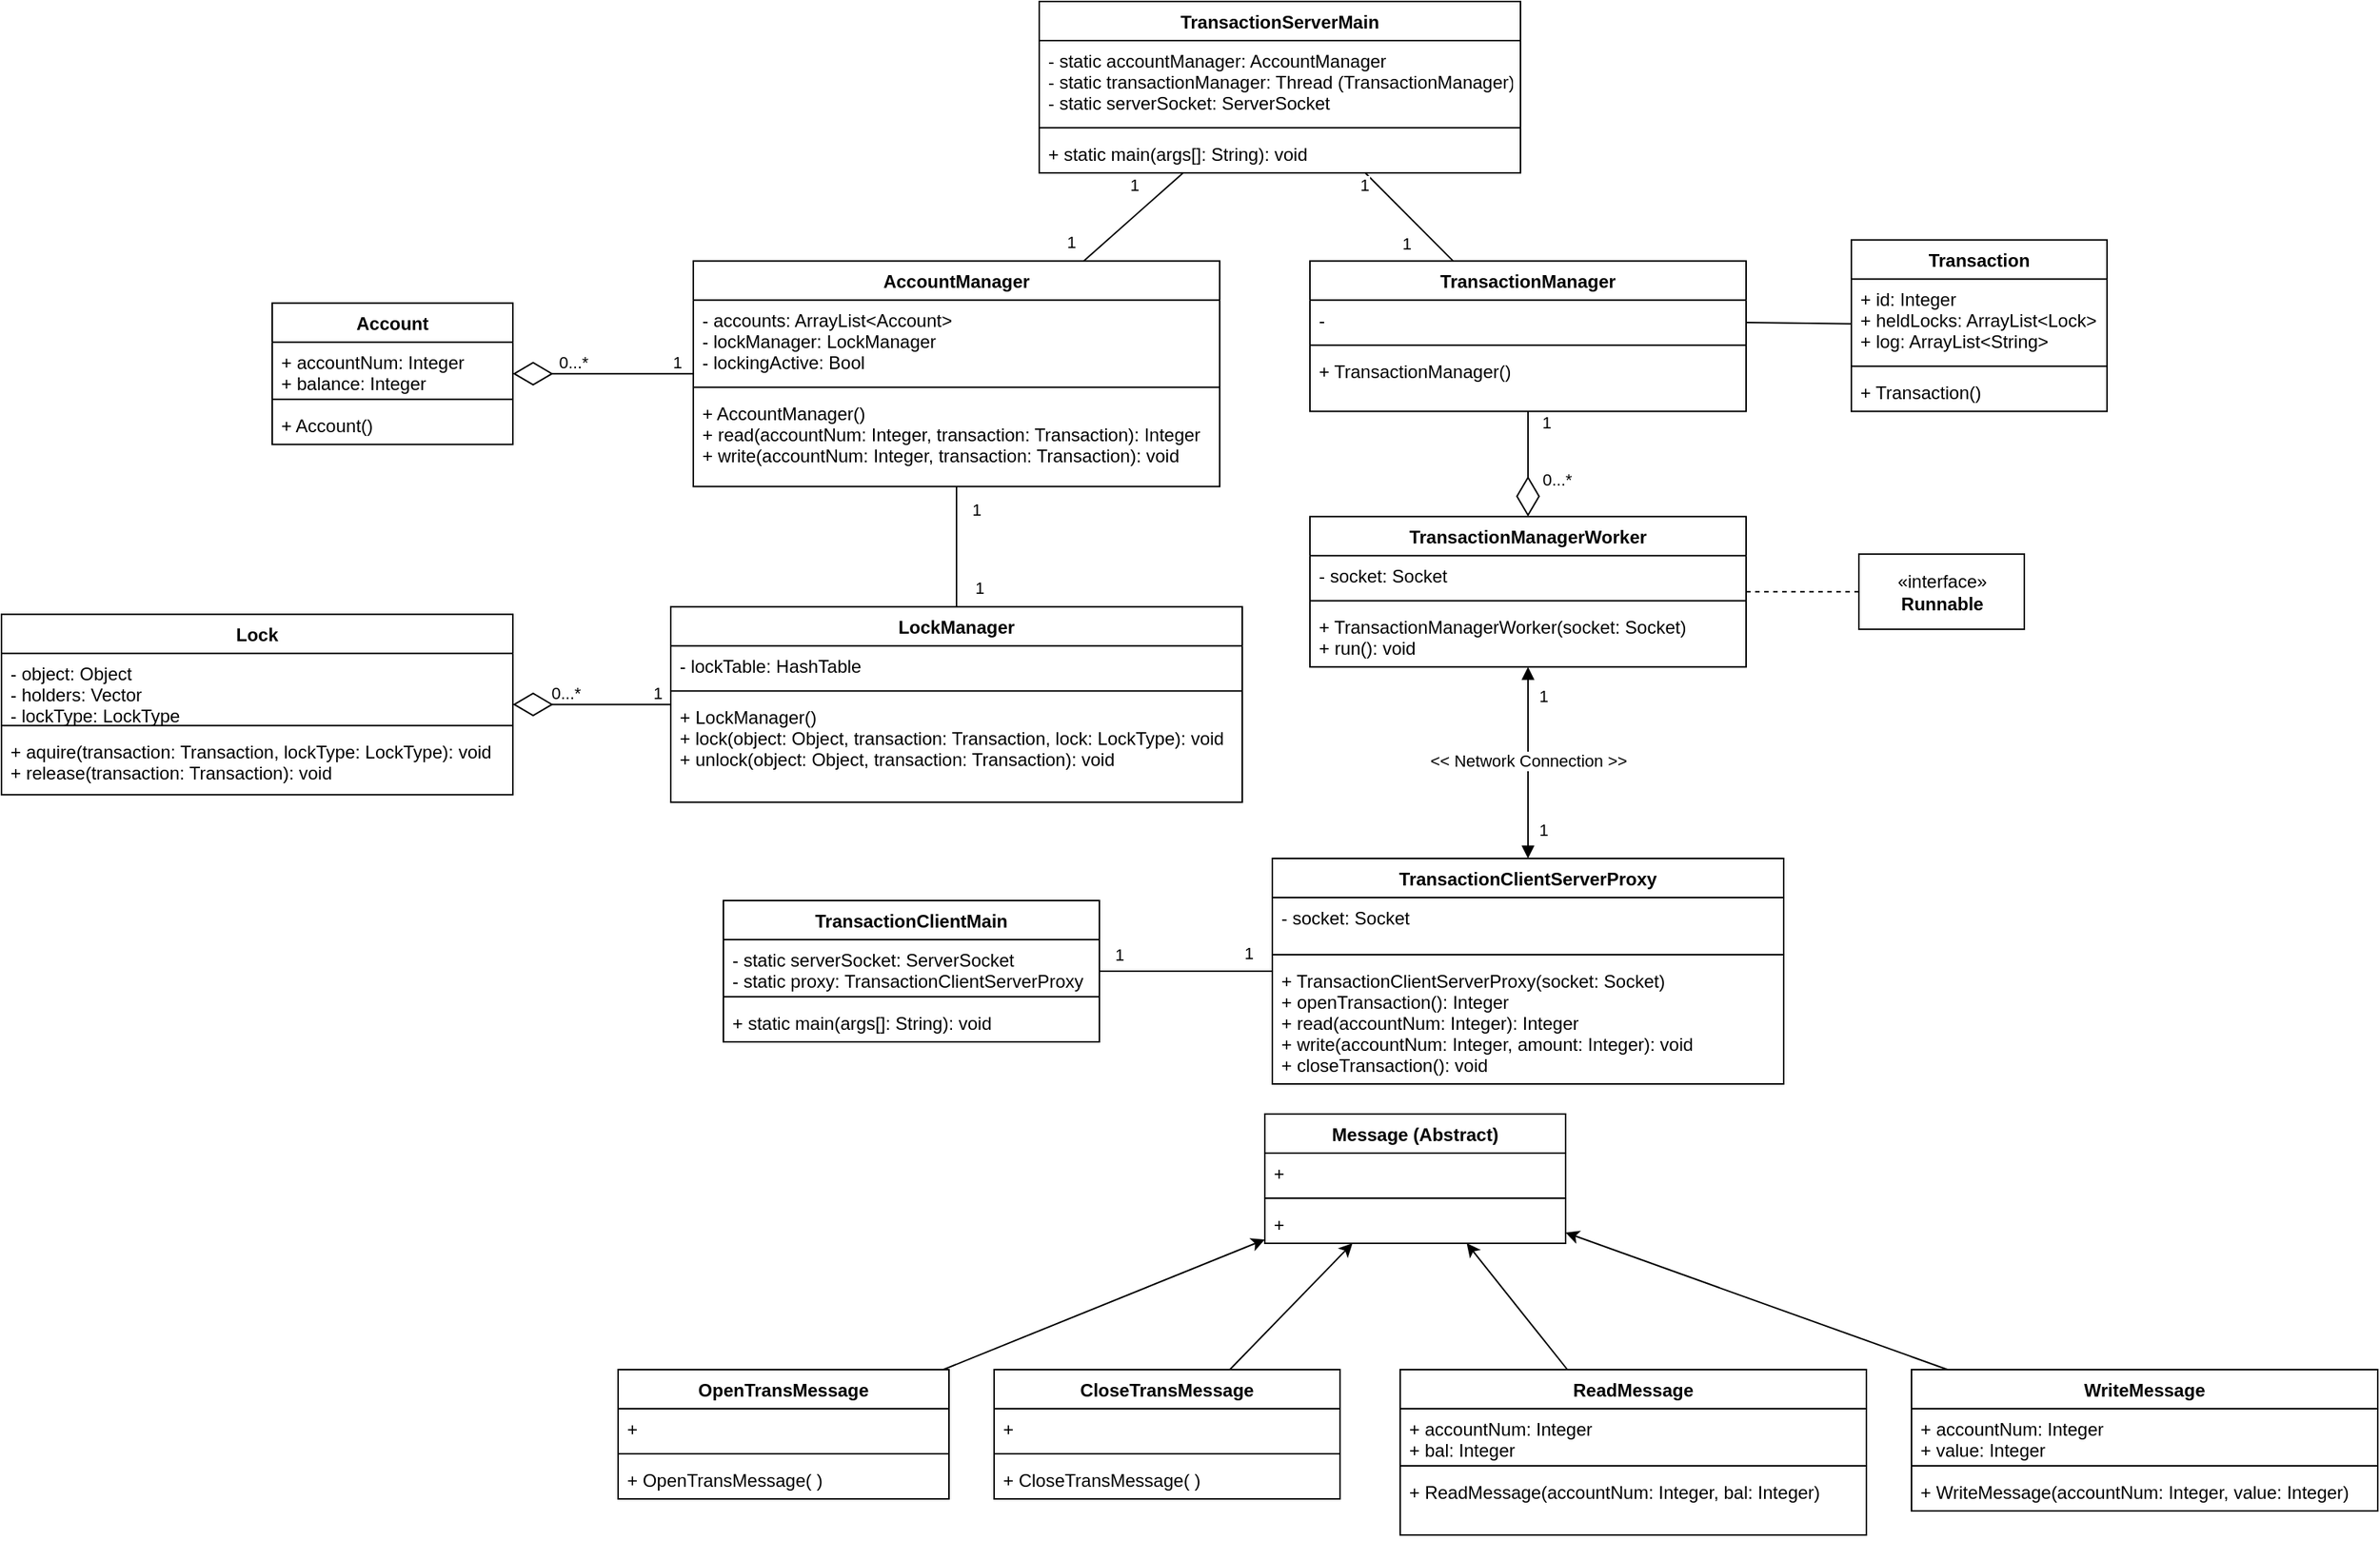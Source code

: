<mxfile version="13.7.9" type="device"><diagram id="jX9AXcipegBINNQsfnJN" name="Page-1"><mxGraphModel dx="618" dy="1529" grid="1" gridSize="10" guides="1" tooltips="1" connect="1" arrows="1" fold="1" page="1" pageScale="1" pageWidth="850" pageHeight="1100" math="0" shadow="0"><root><mxCell id="0"/><mxCell id="1" parent="0"/><mxCell id="NXaQ1Tgg4H0rjODwHbQp-44" style="rounded=0;orthogonalLoop=1;jettySize=auto;html=1;endArrow=none;endFill=0;" parent="1" source="NXaQ1Tgg4H0rjODwHbQp-5" target="NXaQ1Tgg4H0rjODwHbQp-17" edge="1"><mxGeometry relative="1" as="geometry"><mxPoint x="490" y="310" as="sourcePoint"/><mxPoint x="570" y="310" as="targetPoint"/></mxGeometry></mxCell><mxCell id="NXaQ1Tgg4H0rjODwHbQp-45" value="1" style="edgeLabel;html=1;align=center;verticalAlign=middle;resizable=0;points=[];" parent="NXaQ1Tgg4H0rjODwHbQp-44" vertex="1" connectable="0"><mxGeometry x="-0.709" relative="1" as="geometry"><mxPoint x="-23.09" y="-1.13" as="offset"/></mxGeometry></mxCell><mxCell id="NXaQ1Tgg4H0rjODwHbQp-46" value="1" style="edgeLabel;html=1;align=center;verticalAlign=middle;resizable=0;points=[];" parent="NXaQ1Tgg4H0rjODwHbQp-44" vertex="1" connectable="0"><mxGeometry x="0.811" y="-1" relative="1" as="geometry"><mxPoint x="-14" y="-6.4" as="offset"/></mxGeometry></mxCell><mxCell id="NXaQ1Tgg4H0rjODwHbQp-47" style="rounded=0;orthogonalLoop=1;jettySize=auto;html=1;endArrow=none;endFill=0;" parent="1" source="NXaQ1Tgg4H0rjODwHbQp-17" target="NXaQ1Tgg4H0rjODwHbQp-21" edge="1"><mxGeometry relative="1" as="geometry"><mxPoint x="808.974" y="98.57" as="sourcePoint"/><mxPoint x="746.026" y="202.57" as="targetPoint"/></mxGeometry></mxCell><mxCell id="NXaQ1Tgg4H0rjODwHbQp-48" value="1" style="edgeLabel;html=1;align=center;verticalAlign=middle;resizable=0;points=[];" parent="NXaQ1Tgg4H0rjODwHbQp-47" vertex="1" connectable="0"><mxGeometry x="-0.709" relative="1" as="geometry"><mxPoint x="12.96" y="3.24" as="offset"/></mxGeometry></mxCell><mxCell id="NXaQ1Tgg4H0rjODwHbQp-49" value="1" style="edgeLabel;html=1;align=center;verticalAlign=middle;resizable=0;points=[];" parent="NXaQ1Tgg4H0rjODwHbQp-47" vertex="1" connectable="0"><mxGeometry x="0.811" y="-1" relative="1" as="geometry"><mxPoint x="16" y="-5.14" as="offset"/></mxGeometry></mxCell><mxCell id="NXaQ1Tgg4H0rjODwHbQp-50" style="rounded=0;orthogonalLoop=1;jettySize=auto;html=1;endArrow=none;endFill=0;" parent="1" source="NXaQ1Tgg4H0rjODwHbQp-5" target="NXaQ1Tgg4H0rjODwHbQp-13" edge="1"><mxGeometry relative="1" as="geometry"><mxPoint x="818.974" y="136.0" as="sourcePoint"/><mxPoint x="756.026" y="240.0" as="targetPoint"/></mxGeometry></mxCell><mxCell id="NXaQ1Tgg4H0rjODwHbQp-51" value="1" style="edgeLabel;html=1;align=center;verticalAlign=middle;resizable=0;points=[];" parent="NXaQ1Tgg4H0rjODwHbQp-50" vertex="1" connectable="0"><mxGeometry x="-0.709" relative="1" as="geometry"><mxPoint x="-9.81" y="-1.13" as="offset"/></mxGeometry></mxCell><mxCell id="NXaQ1Tgg4H0rjODwHbQp-52" value="1" style="edgeLabel;html=1;align=center;verticalAlign=middle;resizable=0;points=[];" parent="NXaQ1Tgg4H0rjODwHbQp-50" vertex="1" connectable="0"><mxGeometry x="0.811" y="-1" relative="1" as="geometry"><mxPoint x="-25.47" y="-7.53" as="offset"/></mxGeometry></mxCell><mxCell id="NXaQ1Tgg4H0rjODwHbQp-53" value="" style="endArrow=diamondThin;endFill=0;endSize=24;html=1;" parent="1" source="NXaQ1Tgg4H0rjODwHbQp-17" target="NXaQ1Tgg4H0rjODwHbQp-33" edge="1"><mxGeometry width="160" relative="1" as="geometry"><mxPoint x="650" y="302.57" as="sourcePoint"/><mxPoint x="810" y="302.57" as="targetPoint"/></mxGeometry></mxCell><mxCell id="NXaQ1Tgg4H0rjODwHbQp-54" value="1" style="edgeLabel;html=1;align=center;verticalAlign=middle;resizable=0;points=[];" parent="NXaQ1Tgg4H0rjODwHbQp-53" vertex="1" connectable="0"><mxGeometry x="-0.742" y="-1" relative="1" as="geometry"><mxPoint x="4.33" y="-6.57" as="offset"/></mxGeometry></mxCell><mxCell id="NXaQ1Tgg4H0rjODwHbQp-55" value="0...*" style="edgeLabel;html=1;align=center;verticalAlign=middle;resizable=0;points=[];" parent="NXaQ1Tgg4H0rjODwHbQp-53" vertex="1" connectable="0"><mxGeometry x="0.279" relative="1" as="geometry"><mxPoint x="-3.36" y="-7.57" as="offset"/></mxGeometry></mxCell><mxCell id="NXaQ1Tgg4H0rjODwHbQp-57" value="" style="endArrow=diamondThin;endFill=0;endSize=24;html=1;" parent="1" source="NXaQ1Tgg4H0rjODwHbQp-13" target="NXaQ1Tgg4H0rjODwHbQp-25" edge="1"><mxGeometry width="160" relative="1" as="geometry"><mxPoint x="1147.765" y="300" as="sourcePoint"/><mxPoint x="1192.235" y="384" as="targetPoint"/></mxGeometry></mxCell><mxCell id="NXaQ1Tgg4H0rjODwHbQp-58" value="1" style="edgeLabel;html=1;align=center;verticalAlign=middle;resizable=0;points=[];" parent="NXaQ1Tgg4H0rjODwHbQp-57" vertex="1" connectable="0"><mxGeometry x="-0.742" y="-1" relative="1" as="geometry"><mxPoint x="12.32" y="-1.43" as="offset"/></mxGeometry></mxCell><mxCell id="NXaQ1Tgg4H0rjODwHbQp-59" value="0...*" style="edgeLabel;html=1;align=center;verticalAlign=middle;resizable=0;points=[];" parent="NXaQ1Tgg4H0rjODwHbQp-57" vertex="1" connectable="0"><mxGeometry x="0.279" relative="1" as="geometry"><mxPoint x="18.79" as="offset"/></mxGeometry></mxCell><mxCell id="igtJorB9SF969na8leFU-12" style="edgeStyle=none;rounded=0;orthogonalLoop=1;jettySize=auto;html=1;dashed=1;endArrow=none;endFill=0;" parent="1" source="igtJorB9SF969na8leFU-9" target="NXaQ1Tgg4H0rjODwHbQp-25" edge="1"><mxGeometry relative="1" as="geometry"/></mxCell><mxCell id="igtJorB9SF969na8leFU-9" value="«interface»&lt;br&gt;&lt;b&gt;Runnable&lt;/b&gt;" style="html=1;" parent="1" vertex="1"><mxGeometry x="1275" y="327.57" width="110" height="50" as="geometry"/></mxCell><mxCell id="igtJorB9SF969na8leFU-18" style="edgeStyle=none;rounded=0;orthogonalLoop=1;jettySize=auto;html=1;endArrow=block;endFill=1;startArrow=block;startFill=1;" parent="1" source="NXaQ1Tgg4H0rjODwHbQp-25" target="NXaQ1Tgg4H0rjODwHbQp-9" edge="1"><mxGeometry relative="1" as="geometry"/></mxCell><mxCell id="igtJorB9SF969na8leFU-19" value="&amp;lt;&amp;lt; Network Connection &amp;gt;&amp;gt;" style="edgeLabel;html=1;align=center;verticalAlign=middle;resizable=0;points=[];" parent="igtJorB9SF969na8leFU-18" vertex="1" connectable="0"><mxGeometry x="-0.026" relative="1" as="geometry"><mxPoint as="offset"/></mxGeometry></mxCell><mxCell id="igtJorB9SF969na8leFU-24" value="1" style="edgeLabel;html=1;align=center;verticalAlign=middle;resizable=0;points=[];" parent="igtJorB9SF969na8leFU-18" vertex="1" connectable="0"><mxGeometry x="-0.717" y="2" relative="1" as="geometry"><mxPoint x="8" y="1.67" as="offset"/></mxGeometry></mxCell><mxCell id="igtJorB9SF969na8leFU-25" value="1" style="edgeLabel;html=1;align=center;verticalAlign=middle;resizable=0;points=[];" parent="igtJorB9SF969na8leFU-18" vertex="1" connectable="0"><mxGeometry x="0.7" y="1" relative="1" as="geometry"><mxPoint x="9" as="offset"/></mxGeometry></mxCell><mxCell id="NXaQ1Tgg4H0rjODwHbQp-25" value="TransactionManagerWorker" style="swimlane;fontStyle=1;align=center;verticalAlign=top;childLayout=stackLayout;horizontal=1;startSize=26;horizontalStack=0;resizeParent=1;resizeParentMax=0;resizeLast=0;collapsible=1;marginBottom=0;" parent="1" vertex="1"><mxGeometry x="910" y="302.57" width="290" height="100" as="geometry"/></mxCell><mxCell id="NXaQ1Tgg4H0rjODwHbQp-26" value="- socket: Socket" style="text;strokeColor=none;fillColor=none;align=left;verticalAlign=top;spacingLeft=4;spacingRight=4;overflow=hidden;rotatable=0;points=[[0,0.5],[1,0.5]];portConstraint=eastwest;" parent="NXaQ1Tgg4H0rjODwHbQp-25" vertex="1"><mxGeometry y="26" width="290" height="26" as="geometry"/></mxCell><mxCell id="NXaQ1Tgg4H0rjODwHbQp-27" value="" style="line;strokeWidth=1;fillColor=none;align=left;verticalAlign=middle;spacingTop=-1;spacingLeft=3;spacingRight=3;rotatable=0;labelPosition=right;points=[];portConstraint=eastwest;" parent="NXaQ1Tgg4H0rjODwHbQp-25" vertex="1"><mxGeometry y="52" width="290" height="8" as="geometry"/></mxCell><mxCell id="NXaQ1Tgg4H0rjODwHbQp-28" value="+ TransactionManagerWorker(socket: Socket)&#10;+ run(): void" style="text;strokeColor=none;fillColor=none;align=left;verticalAlign=top;spacingLeft=4;spacingRight=4;overflow=hidden;rotatable=0;points=[[0,0.5],[1,0.5]];portConstraint=eastwest;" parent="NXaQ1Tgg4H0rjODwHbQp-25" vertex="1"><mxGeometry y="60" width="290" height="40" as="geometry"/></mxCell><mxCell id="nSOhy2KbLsghEaE9ZmQn-6" style="edgeStyle=none;rounded=0;orthogonalLoop=1;jettySize=auto;html=1;endArrow=none;endFill=0;" edge="1" parent="1" source="NXaQ1Tgg4H0rjODwHbQp-1" target="NXaQ1Tgg4H0rjODwHbQp-9"><mxGeometry relative="1" as="geometry"/></mxCell><mxCell id="nSOhy2KbLsghEaE9ZmQn-7" value="1" style="edgeLabel;html=1;align=center;verticalAlign=middle;resizable=0;points=[];" vertex="1" connectable="0" parent="nSOhy2KbLsghEaE9ZmQn-6"><mxGeometry x="-0.781" y="1" relative="1" as="geometry"><mxPoint y="-10.23" as="offset"/></mxGeometry></mxCell><mxCell id="nSOhy2KbLsghEaE9ZmQn-8" value="1" style="edgeLabel;html=1;align=center;verticalAlign=middle;resizable=0;points=[];" vertex="1" connectable="0" parent="nSOhy2KbLsghEaE9ZmQn-6"><mxGeometry x="0.724" y="1" relative="1" as="geometry"><mxPoint y="-11.13" as="offset"/></mxGeometry></mxCell><mxCell id="NXaQ1Tgg4H0rjODwHbQp-5" value="TransactionServerMain" style="swimlane;fontStyle=1;align=center;verticalAlign=top;childLayout=stackLayout;horizontal=1;startSize=26;horizontalStack=0;resizeParent=1;resizeParentMax=0;resizeLast=0;collapsible=1;marginBottom=0;" parent="1" vertex="1"><mxGeometry x="730" y="-40" width="320" height="114" as="geometry"/></mxCell><mxCell id="NXaQ1Tgg4H0rjODwHbQp-6" value="- static accountManager: AccountManager&#10;- static transactionManager: Thread (TransactionManager)&#10;- static serverSocket: ServerSocket" style="text;strokeColor=none;fillColor=none;align=left;verticalAlign=top;spacingLeft=4;spacingRight=4;overflow=hidden;rotatable=0;points=[[0,0.5],[1,0.5]];portConstraint=eastwest;" parent="NXaQ1Tgg4H0rjODwHbQp-5" vertex="1"><mxGeometry y="26" width="320" height="54" as="geometry"/></mxCell><mxCell id="NXaQ1Tgg4H0rjODwHbQp-7" value="" style="line;strokeWidth=1;fillColor=none;align=left;verticalAlign=middle;spacingTop=-1;spacingLeft=3;spacingRight=3;rotatable=0;labelPosition=right;points=[];portConstraint=eastwest;" parent="NXaQ1Tgg4H0rjODwHbQp-5" vertex="1"><mxGeometry y="80" width="320" height="8" as="geometry"/></mxCell><mxCell id="NXaQ1Tgg4H0rjODwHbQp-8" value="+ static main(args[]: String): void" style="text;strokeColor=none;fillColor=none;align=left;verticalAlign=top;spacingLeft=4;spacingRight=4;overflow=hidden;rotatable=0;points=[[0,0.5],[1,0.5]];portConstraint=eastwest;" parent="NXaQ1Tgg4H0rjODwHbQp-5" vertex="1"><mxGeometry y="88" width="320" height="26" as="geometry"/></mxCell><mxCell id="4NfCvEdct2TQbS54mvdz-21" style="rounded=0;orthogonalLoop=1;jettySize=auto;html=1;" parent="1" source="4NfCvEdct2TQbS54mvdz-5" target="igtJorB9SF969na8leFU-20" edge="1"><mxGeometry relative="1" as="geometry"/></mxCell><mxCell id="4NfCvEdct2TQbS54mvdz-22" style="edgeStyle=none;rounded=0;orthogonalLoop=1;jettySize=auto;html=1;" parent="1" source="4NfCvEdct2TQbS54mvdz-9" target="igtJorB9SF969na8leFU-20" edge="1"><mxGeometry relative="1" as="geometry"/></mxCell><mxCell id="4NfCvEdct2TQbS54mvdz-23" style="edgeStyle=none;rounded=0;orthogonalLoop=1;jettySize=auto;html=1;" parent="1" source="4NfCvEdct2TQbS54mvdz-13" target="igtJorB9SF969na8leFU-20" edge="1"><mxGeometry relative="1" as="geometry"/></mxCell><mxCell id="4NfCvEdct2TQbS54mvdz-24" style="edgeStyle=none;rounded=0;orthogonalLoop=1;jettySize=auto;html=1;" parent="1" source="4NfCvEdct2TQbS54mvdz-17" target="igtJorB9SF969na8leFU-20" edge="1"><mxGeometry relative="1" as="geometry"/></mxCell><mxCell id="4NfCvEdct2TQbS54mvdz-9" value="CloseTransMessage" style="swimlane;fontStyle=1;align=center;verticalAlign=top;childLayout=stackLayout;horizontal=1;startSize=26;horizontalStack=0;resizeParent=1;resizeParentMax=0;resizeLast=0;collapsible=1;marginBottom=0;" parent="1" vertex="1"><mxGeometry x="700" y="870" width="230" height="86" as="geometry"/></mxCell><mxCell id="4NfCvEdct2TQbS54mvdz-10" value="+ " style="text;strokeColor=none;fillColor=none;align=left;verticalAlign=top;spacingLeft=4;spacingRight=4;overflow=hidden;rotatable=0;points=[[0,0.5],[1,0.5]];portConstraint=eastwest;" parent="4NfCvEdct2TQbS54mvdz-9" vertex="1"><mxGeometry y="26" width="230" height="26" as="geometry"/></mxCell><mxCell id="4NfCvEdct2TQbS54mvdz-11" value="" style="line;strokeWidth=1;fillColor=none;align=left;verticalAlign=middle;spacingTop=-1;spacingLeft=3;spacingRight=3;rotatable=0;labelPosition=right;points=[];portConstraint=eastwest;" parent="4NfCvEdct2TQbS54mvdz-9" vertex="1"><mxGeometry y="52" width="230" height="8" as="geometry"/></mxCell><mxCell id="4NfCvEdct2TQbS54mvdz-12" value="+ CloseTransMessage( )" style="text;strokeColor=none;fillColor=none;align=left;verticalAlign=top;spacingLeft=4;spacingRight=4;overflow=hidden;rotatable=0;points=[[0,0.5],[1,0.5]];portConstraint=eastwest;" parent="4NfCvEdct2TQbS54mvdz-9" vertex="1"><mxGeometry y="60" width="230" height="26" as="geometry"/></mxCell><mxCell id="4NfCvEdct2TQbS54mvdz-13" value="ReadMessage" style="swimlane;fontStyle=1;align=center;verticalAlign=top;childLayout=stackLayout;horizontal=1;startSize=26;horizontalStack=0;resizeParent=1;resizeParentMax=0;resizeLast=0;collapsible=1;marginBottom=0;" parent="1" vertex="1"><mxGeometry x="970" y="870" width="310" height="110" as="geometry"/></mxCell><mxCell id="4NfCvEdct2TQbS54mvdz-14" value="+ accountNum: Integer&#10;+ bal: Integer" style="text;strokeColor=none;fillColor=none;align=left;verticalAlign=top;spacingLeft=4;spacingRight=4;overflow=hidden;rotatable=0;points=[[0,0.5],[1,0.5]];portConstraint=eastwest;" parent="4NfCvEdct2TQbS54mvdz-13" vertex="1"><mxGeometry y="26" width="310" height="34" as="geometry"/></mxCell><mxCell id="4NfCvEdct2TQbS54mvdz-15" value="" style="line;strokeWidth=1;fillColor=none;align=left;verticalAlign=middle;spacingTop=-1;spacingLeft=3;spacingRight=3;rotatable=0;labelPosition=right;points=[];portConstraint=eastwest;" parent="4NfCvEdct2TQbS54mvdz-13" vertex="1"><mxGeometry y="60" width="310" height="8" as="geometry"/></mxCell><mxCell id="4NfCvEdct2TQbS54mvdz-16" value="+ ReadMessage(accountNum: Integer, bal: Integer)" style="text;strokeColor=none;fillColor=none;align=left;verticalAlign=top;spacingLeft=4;spacingRight=4;overflow=hidden;rotatable=0;points=[[0,0.5],[1,0.5]];portConstraint=eastwest;" parent="4NfCvEdct2TQbS54mvdz-13" vertex="1"><mxGeometry y="68" width="310" height="42" as="geometry"/></mxCell><mxCell id="4NfCvEdct2TQbS54mvdz-5" value="OpenTransMessage" style="swimlane;fontStyle=1;align=center;verticalAlign=top;childLayout=stackLayout;horizontal=1;startSize=26;horizontalStack=0;resizeParent=1;resizeParentMax=0;resizeLast=0;collapsible=1;marginBottom=0;" parent="1" vertex="1"><mxGeometry x="450" y="870" width="220" height="86" as="geometry"/></mxCell><mxCell id="4NfCvEdct2TQbS54mvdz-6" value="+ " style="text;strokeColor=none;fillColor=none;align=left;verticalAlign=top;spacingLeft=4;spacingRight=4;overflow=hidden;rotatable=0;points=[[0,0.5],[1,0.5]];portConstraint=eastwest;" parent="4NfCvEdct2TQbS54mvdz-5" vertex="1"><mxGeometry y="26" width="220" height="26" as="geometry"/></mxCell><mxCell id="4NfCvEdct2TQbS54mvdz-7" value="" style="line;strokeWidth=1;fillColor=none;align=left;verticalAlign=middle;spacingTop=-1;spacingLeft=3;spacingRight=3;rotatable=0;labelPosition=right;points=[];portConstraint=eastwest;" parent="4NfCvEdct2TQbS54mvdz-5" vertex="1"><mxGeometry y="52" width="220" height="8" as="geometry"/></mxCell><mxCell id="4NfCvEdct2TQbS54mvdz-8" value="+ OpenTransMessage( )" style="text;strokeColor=none;fillColor=none;align=left;verticalAlign=top;spacingLeft=4;spacingRight=4;overflow=hidden;rotatable=0;points=[[0,0.5],[1,0.5]];portConstraint=eastwest;" parent="4NfCvEdct2TQbS54mvdz-5" vertex="1"><mxGeometry y="60" width="220" height="26" as="geometry"/></mxCell><mxCell id="4NfCvEdct2TQbS54mvdz-17" value="WriteMessage" style="swimlane;fontStyle=1;align=center;verticalAlign=top;childLayout=stackLayout;horizontal=1;startSize=26;horizontalStack=0;resizeParent=1;resizeParentMax=0;resizeLast=0;collapsible=1;marginBottom=0;" parent="1" vertex="1"><mxGeometry x="1310" y="870" width="310" height="94" as="geometry"/></mxCell><mxCell id="4NfCvEdct2TQbS54mvdz-18" value="+ accountNum: Integer&#10;+ value: Integer" style="text;strokeColor=none;fillColor=none;align=left;verticalAlign=top;spacingLeft=4;spacingRight=4;overflow=hidden;rotatable=0;points=[[0,0.5],[1,0.5]];portConstraint=eastwest;" parent="4NfCvEdct2TQbS54mvdz-17" vertex="1"><mxGeometry y="26" width="310" height="34" as="geometry"/></mxCell><mxCell id="4NfCvEdct2TQbS54mvdz-19" value="" style="line;strokeWidth=1;fillColor=none;align=left;verticalAlign=middle;spacingTop=-1;spacingLeft=3;spacingRight=3;rotatable=0;labelPosition=right;points=[];portConstraint=eastwest;" parent="4NfCvEdct2TQbS54mvdz-17" vertex="1"><mxGeometry y="60" width="310" height="8" as="geometry"/></mxCell><mxCell id="4NfCvEdct2TQbS54mvdz-20" value="+ WriteMessage(accountNum: Integer, value: Integer)" style="text;strokeColor=none;fillColor=none;align=left;verticalAlign=top;spacingLeft=4;spacingRight=4;overflow=hidden;rotatable=0;points=[[0,0.5],[1,0.5]];portConstraint=eastwest;" parent="4NfCvEdct2TQbS54mvdz-17" vertex="1"><mxGeometry y="68" width="310" height="26" as="geometry"/></mxCell><mxCell id="igtJorB9SF969na8leFU-20" value="Message (Abstract)" style="swimlane;fontStyle=1;align=center;verticalAlign=top;childLayout=stackLayout;horizontal=1;startSize=26;horizontalStack=0;resizeParent=1;resizeParentMax=0;resizeLast=0;collapsible=1;marginBottom=0;" parent="1" vertex="1"><mxGeometry x="880" y="700" width="200" height="86" as="geometry"/></mxCell><mxCell id="igtJorB9SF969na8leFU-21" value="+ " style="text;strokeColor=none;fillColor=none;align=left;verticalAlign=top;spacingLeft=4;spacingRight=4;overflow=hidden;rotatable=0;points=[[0,0.5],[1,0.5]];portConstraint=eastwest;" parent="igtJorB9SF969na8leFU-20" vertex="1"><mxGeometry y="26" width="200" height="26" as="geometry"/></mxCell><mxCell id="igtJorB9SF969na8leFU-22" value="" style="line;strokeWidth=1;fillColor=none;align=left;verticalAlign=middle;spacingTop=-1;spacingLeft=3;spacingRight=3;rotatable=0;labelPosition=right;points=[];portConstraint=eastwest;" parent="igtJorB9SF969na8leFU-20" vertex="1"><mxGeometry y="52" width="200" height="8" as="geometry"/></mxCell><mxCell id="igtJorB9SF969na8leFU-23" value="+ " style="text;strokeColor=none;fillColor=none;align=left;verticalAlign=top;spacingLeft=4;spacingRight=4;overflow=hidden;rotatable=0;points=[[0,0.5],[1,0.5]];portConstraint=eastwest;" parent="igtJorB9SF969na8leFU-20" vertex="1"><mxGeometry y="60" width="200" height="26" as="geometry"/></mxCell><mxCell id="nSOhy2KbLsghEaE9ZmQn-5" style="rounded=0;orthogonalLoop=1;jettySize=auto;html=1;endArrow=none;endFill=0;" edge="1" parent="1" source="NXaQ1Tgg4H0rjODwHbQp-14" target="nSOhy2KbLsghEaE9ZmQn-1"><mxGeometry relative="1" as="geometry"/></mxCell><mxCell id="nSOhy2KbLsghEaE9ZmQn-13" value="" style="endArrow=diamondThin;endFill=0;endSize=24;html=1;" edge="1" parent="1" source="NXaQ1Tgg4H0rjODwHbQp-21" target="nSOhy2KbLsghEaE9ZmQn-9"><mxGeometry width="160" relative="1" as="geometry"><mxPoint x="610" y="217.57" as="sourcePoint"/><mxPoint x="500" y="217.57" as="targetPoint"/></mxGeometry></mxCell><mxCell id="nSOhy2KbLsghEaE9ZmQn-14" value="1" style="edgeLabel;html=1;align=center;verticalAlign=middle;resizable=0;points=[];" vertex="1" connectable="0" parent="nSOhy2KbLsghEaE9ZmQn-13"><mxGeometry x="-0.742" y="-1" relative="1" as="geometry"><mxPoint x="4.33" y="-6.57" as="offset"/></mxGeometry></mxCell><mxCell id="nSOhy2KbLsghEaE9ZmQn-15" value="0...*" style="edgeLabel;html=1;align=center;verticalAlign=middle;resizable=0;points=[];" vertex="1" connectable="0" parent="nSOhy2KbLsghEaE9ZmQn-13"><mxGeometry x="0.279" relative="1" as="geometry"><mxPoint x="-3.36" y="-7.57" as="offset"/></mxGeometry></mxCell><mxCell id="NXaQ1Tgg4H0rjODwHbQp-17" value="AccountManager" style="swimlane;fontStyle=1;align=center;verticalAlign=top;childLayout=stackLayout;horizontal=1;startSize=26;horizontalStack=0;resizeParent=1;resizeParentMax=0;resizeLast=0;collapsible=1;marginBottom=0;" parent="1" vertex="1"><mxGeometry x="500" y="132.57" width="350" height="150" as="geometry"/></mxCell><mxCell id="NXaQ1Tgg4H0rjODwHbQp-18" value="- accounts: ArrayList&lt;Account&gt;&#10;- lockManager: LockManager&#10;- lockingActive: Bool" style="text;strokeColor=none;fillColor=none;align=left;verticalAlign=top;spacingLeft=4;spacingRight=4;overflow=hidden;rotatable=0;points=[[0,0.5],[1,0.5]];portConstraint=eastwest;" parent="NXaQ1Tgg4H0rjODwHbQp-17" vertex="1"><mxGeometry y="26" width="350" height="54" as="geometry"/></mxCell><mxCell id="NXaQ1Tgg4H0rjODwHbQp-19" value="" style="line;strokeWidth=1;fillColor=none;align=left;verticalAlign=middle;spacingTop=-1;spacingLeft=3;spacingRight=3;rotatable=0;labelPosition=right;points=[];portConstraint=eastwest;" parent="NXaQ1Tgg4H0rjODwHbQp-17" vertex="1"><mxGeometry y="80" width="350" height="8" as="geometry"/></mxCell><mxCell id="NXaQ1Tgg4H0rjODwHbQp-20" value="+ AccountManager()&#10;+ read(accountNum: Integer, transaction: Transaction): Integer&#10;+ write(accountNum: Integer, transaction: Transaction): void" style="text;strokeColor=none;fillColor=none;align=left;verticalAlign=top;spacingLeft=4;spacingRight=4;overflow=hidden;rotatable=0;points=[[0,0.5],[1,0.5]];portConstraint=eastwest;" parent="NXaQ1Tgg4H0rjODwHbQp-17" vertex="1"><mxGeometry y="88" width="350" height="62" as="geometry"/></mxCell><mxCell id="NXaQ1Tgg4H0rjODwHbQp-21" value="LockManager" style="swimlane;fontStyle=1;align=center;verticalAlign=top;childLayout=stackLayout;horizontal=1;startSize=26;horizontalStack=0;resizeParent=1;resizeParentMax=0;resizeLast=0;collapsible=1;marginBottom=0;" parent="1" vertex="1"><mxGeometry x="485" y="362.57" width="380" height="130" as="geometry"/></mxCell><mxCell id="NXaQ1Tgg4H0rjODwHbQp-22" value="- lockTable: HashTable" style="text;strokeColor=none;fillColor=none;align=left;verticalAlign=top;spacingLeft=4;spacingRight=4;overflow=hidden;rotatable=0;points=[[0,0.5],[1,0.5]];portConstraint=eastwest;" parent="NXaQ1Tgg4H0rjODwHbQp-21" vertex="1"><mxGeometry y="26" width="380" height="26" as="geometry"/></mxCell><mxCell id="NXaQ1Tgg4H0rjODwHbQp-23" value="" style="line;strokeWidth=1;fillColor=none;align=left;verticalAlign=middle;spacingTop=-1;spacingLeft=3;spacingRight=3;rotatable=0;labelPosition=right;points=[];portConstraint=eastwest;" parent="NXaQ1Tgg4H0rjODwHbQp-21" vertex="1"><mxGeometry y="52" width="380" height="8" as="geometry"/></mxCell><mxCell id="NXaQ1Tgg4H0rjODwHbQp-24" value="+ LockManager()&#10;+ lock(object: Object, transaction: Transaction, lock: LockType): void&#10;+ unlock(object: Object, transaction: Transaction): void" style="text;strokeColor=none;fillColor=none;align=left;verticalAlign=top;spacingLeft=4;spacingRight=4;overflow=hidden;rotatable=0;points=[[0,0.5],[1,0.5]];portConstraint=eastwest;" parent="NXaQ1Tgg4H0rjODwHbQp-21" vertex="1"><mxGeometry y="60" width="380" height="70" as="geometry"/></mxCell><mxCell id="NXaQ1Tgg4H0rjODwHbQp-13" value="TransactionManager" style="swimlane;fontStyle=1;align=center;verticalAlign=top;childLayout=stackLayout;horizontal=1;startSize=26;horizontalStack=0;resizeParent=1;resizeParentMax=0;resizeLast=0;collapsible=1;marginBottom=0;" parent="1" vertex="1"><mxGeometry x="910" y="132.57" width="290" height="100" as="geometry"/></mxCell><mxCell id="NXaQ1Tgg4H0rjODwHbQp-14" value="- " style="text;strokeColor=none;fillColor=none;align=left;verticalAlign=top;spacingLeft=4;spacingRight=4;overflow=hidden;rotatable=0;points=[[0,0.5],[1,0.5]];portConstraint=eastwest;" parent="NXaQ1Tgg4H0rjODwHbQp-13" vertex="1"><mxGeometry y="26" width="290" height="26" as="geometry"/></mxCell><mxCell id="NXaQ1Tgg4H0rjODwHbQp-15" value="" style="line;strokeWidth=1;fillColor=none;align=left;verticalAlign=middle;spacingTop=-1;spacingLeft=3;spacingRight=3;rotatable=0;labelPosition=right;points=[];portConstraint=eastwest;" parent="NXaQ1Tgg4H0rjODwHbQp-13" vertex="1"><mxGeometry y="52" width="290" height="8" as="geometry"/></mxCell><mxCell id="NXaQ1Tgg4H0rjODwHbQp-16" value="+ TransactionManager()" style="text;strokeColor=none;fillColor=none;align=left;verticalAlign=top;spacingLeft=4;spacingRight=4;overflow=hidden;rotatable=0;points=[[0,0.5],[1,0.5]];portConstraint=eastwest;" parent="NXaQ1Tgg4H0rjODwHbQp-13" vertex="1"><mxGeometry y="60" width="290" height="40" as="geometry"/></mxCell><mxCell id="nSOhy2KbLsghEaE9ZmQn-9" value="Lock" style="swimlane;fontStyle=1;align=center;verticalAlign=top;childLayout=stackLayout;horizontal=1;startSize=26;horizontalStack=0;resizeParent=1;resizeParentMax=0;resizeLast=0;collapsible=1;marginBottom=0;" vertex="1" parent="1"><mxGeometry x="40" y="367.57" width="340" height="120" as="geometry"/></mxCell><mxCell id="nSOhy2KbLsghEaE9ZmQn-10" value="- object: Object&#10;- holders: Vector&#10;- lockType: LockType" style="text;strokeColor=none;fillColor=none;align=left;verticalAlign=top;spacingLeft=4;spacingRight=4;overflow=hidden;rotatable=0;points=[[0,0.5],[1,0.5]];portConstraint=eastwest;" vertex="1" parent="nSOhy2KbLsghEaE9ZmQn-9"><mxGeometry y="26" width="340" height="44" as="geometry"/></mxCell><mxCell id="nSOhy2KbLsghEaE9ZmQn-11" value="" style="line;strokeWidth=1;fillColor=none;align=left;verticalAlign=middle;spacingTop=-1;spacingLeft=3;spacingRight=3;rotatable=0;labelPosition=right;points=[];portConstraint=eastwest;" vertex="1" parent="nSOhy2KbLsghEaE9ZmQn-9"><mxGeometry y="70" width="340" height="8" as="geometry"/></mxCell><mxCell id="nSOhy2KbLsghEaE9ZmQn-12" value="+ aquire(transaction: Transaction, lockType: LockType): void&#10;+ release(transaction: Transaction): void" style="text;strokeColor=none;fillColor=none;align=left;verticalAlign=top;spacingLeft=4;spacingRight=4;overflow=hidden;rotatable=0;points=[[0,0.5],[1,0.5]];portConstraint=eastwest;" vertex="1" parent="nSOhy2KbLsghEaE9ZmQn-9"><mxGeometry y="78" width="340" height="42" as="geometry"/></mxCell><mxCell id="NXaQ1Tgg4H0rjODwHbQp-9" value="TransactionClientServerProxy" style="swimlane;fontStyle=1;align=center;verticalAlign=top;childLayout=stackLayout;horizontal=1;startSize=26;horizontalStack=0;resizeParent=1;resizeParentMax=0;resizeLast=0;collapsible=1;marginBottom=0;" parent="1" vertex="1"><mxGeometry x="885" y="530" width="340" height="150" as="geometry"/></mxCell><mxCell id="NXaQ1Tgg4H0rjODwHbQp-10" value="- socket: Socket" style="text;strokeColor=none;fillColor=none;align=left;verticalAlign=top;spacingLeft=4;spacingRight=4;overflow=hidden;rotatable=0;points=[[0,0.5],[1,0.5]];portConstraint=eastwest;" parent="NXaQ1Tgg4H0rjODwHbQp-9" vertex="1"><mxGeometry y="26" width="340" height="34" as="geometry"/></mxCell><mxCell id="NXaQ1Tgg4H0rjODwHbQp-11" value="" style="line;strokeWidth=1;fillColor=none;align=left;verticalAlign=middle;spacingTop=-1;spacingLeft=3;spacingRight=3;rotatable=0;labelPosition=right;points=[];portConstraint=eastwest;" parent="NXaQ1Tgg4H0rjODwHbQp-9" vertex="1"><mxGeometry y="60" width="340" height="8" as="geometry"/></mxCell><mxCell id="NXaQ1Tgg4H0rjODwHbQp-12" value="+ TransactionClientServerProxy(socket: Socket)&#10;+ openTransaction(): Integer&#10;+ read(accountNum: Integer): Integer&#10;+ write(accountNum: Integer, amount: Integer): void&#10;+ closeTransaction(): void" style="text;strokeColor=none;fillColor=none;align=left;verticalAlign=top;spacingLeft=4;spacingRight=4;overflow=hidden;rotatable=0;points=[[0,0.5],[1,0.5]];portConstraint=eastwest;" parent="NXaQ1Tgg4H0rjODwHbQp-9" vertex="1"><mxGeometry y="68" width="340" height="82" as="geometry"/></mxCell><mxCell id="NXaQ1Tgg4H0rjODwHbQp-1" value="TransactionClientMain" style="swimlane;fontStyle=1;align=center;verticalAlign=top;childLayout=stackLayout;horizontal=1;startSize=26;horizontalStack=0;resizeParent=1;resizeParentMax=0;resizeLast=0;collapsible=1;marginBottom=0;" parent="1" vertex="1"><mxGeometry x="520" y="558" width="250" height="94" as="geometry"/></mxCell><mxCell id="NXaQ1Tgg4H0rjODwHbQp-2" value="- static serverSocket: ServerSocket&#10;- static proxy: TransactionClientServerProxy" style="text;strokeColor=none;fillColor=none;align=left;verticalAlign=top;spacingLeft=4;spacingRight=4;overflow=hidden;rotatable=0;points=[[0,0.5],[1,0.5]];portConstraint=eastwest;" parent="NXaQ1Tgg4H0rjODwHbQp-1" vertex="1"><mxGeometry y="26" width="250" height="34" as="geometry"/></mxCell><mxCell id="NXaQ1Tgg4H0rjODwHbQp-3" value="" style="line;strokeWidth=1;fillColor=none;align=left;verticalAlign=middle;spacingTop=-1;spacingLeft=3;spacingRight=3;rotatable=0;labelPosition=right;points=[];portConstraint=eastwest;" parent="NXaQ1Tgg4H0rjODwHbQp-1" vertex="1"><mxGeometry y="60" width="250" height="8" as="geometry"/></mxCell><mxCell id="NXaQ1Tgg4H0rjODwHbQp-4" value="+ static main(args[]: String): void" style="text;strokeColor=none;fillColor=none;align=left;verticalAlign=top;spacingLeft=4;spacingRight=4;overflow=hidden;rotatable=0;points=[[0,0.5],[1,0.5]];portConstraint=eastwest;" parent="NXaQ1Tgg4H0rjODwHbQp-1" vertex="1"><mxGeometry y="68" width="250" height="26" as="geometry"/></mxCell><mxCell id="NXaQ1Tgg4H0rjODwHbQp-33" value="Account" style="swimlane;fontStyle=1;align=center;verticalAlign=top;childLayout=stackLayout;horizontal=1;startSize=26;horizontalStack=0;resizeParent=1;resizeParentMax=0;resizeLast=0;collapsible=1;marginBottom=0;" parent="1" vertex="1"><mxGeometry x="220" y="160.57" width="160" height="94" as="geometry"/></mxCell><mxCell id="NXaQ1Tgg4H0rjODwHbQp-34" value="+ accountNum: Integer&#10;+ balance: Integer" style="text;strokeColor=none;fillColor=none;align=left;verticalAlign=top;spacingLeft=4;spacingRight=4;overflow=hidden;rotatable=0;points=[[0,0.5],[1,0.5]];portConstraint=eastwest;" parent="NXaQ1Tgg4H0rjODwHbQp-33" vertex="1"><mxGeometry y="26" width="160" height="34" as="geometry"/></mxCell><mxCell id="NXaQ1Tgg4H0rjODwHbQp-35" value="" style="line;strokeWidth=1;fillColor=none;align=left;verticalAlign=middle;spacingTop=-1;spacingLeft=3;spacingRight=3;rotatable=0;labelPosition=right;points=[];portConstraint=eastwest;" parent="NXaQ1Tgg4H0rjODwHbQp-33" vertex="1"><mxGeometry y="60" width="160" height="8" as="geometry"/></mxCell><mxCell id="NXaQ1Tgg4H0rjODwHbQp-36" value="+ Account()" style="text;strokeColor=none;fillColor=none;align=left;verticalAlign=top;spacingLeft=4;spacingRight=4;overflow=hidden;rotatable=0;points=[[0,0.5],[1,0.5]];portConstraint=eastwest;" parent="NXaQ1Tgg4H0rjODwHbQp-33" vertex="1"><mxGeometry y="68" width="160" height="26" as="geometry"/></mxCell><mxCell id="nSOhy2KbLsghEaE9ZmQn-1" value="Transaction" style="swimlane;fontStyle=1;align=center;verticalAlign=top;childLayout=stackLayout;horizontal=1;startSize=26;horizontalStack=0;resizeParent=1;resizeParentMax=0;resizeLast=0;collapsible=1;marginBottom=0;" vertex="1" parent="1"><mxGeometry x="1270" y="118.57" width="170" height="114" as="geometry"/></mxCell><mxCell id="nSOhy2KbLsghEaE9ZmQn-2" value="+ id: Integer&#10;+ heldLocks: ArrayList&lt;Lock&gt;&#10;+ log: ArrayList&lt;String&gt;" style="text;strokeColor=none;fillColor=none;align=left;verticalAlign=top;spacingLeft=4;spacingRight=4;overflow=hidden;rotatable=0;points=[[0,0.5],[1,0.5]];portConstraint=eastwest;" vertex="1" parent="nSOhy2KbLsghEaE9ZmQn-1"><mxGeometry y="26" width="170" height="54" as="geometry"/></mxCell><mxCell id="nSOhy2KbLsghEaE9ZmQn-3" value="" style="line;strokeWidth=1;fillColor=none;align=left;verticalAlign=middle;spacingTop=-1;spacingLeft=3;spacingRight=3;rotatable=0;labelPosition=right;points=[];portConstraint=eastwest;" vertex="1" parent="nSOhy2KbLsghEaE9ZmQn-1"><mxGeometry y="80" width="170" height="8" as="geometry"/></mxCell><mxCell id="nSOhy2KbLsghEaE9ZmQn-4" value="+ Transaction()" style="text;strokeColor=none;fillColor=none;align=left;verticalAlign=top;spacingLeft=4;spacingRight=4;overflow=hidden;rotatable=0;points=[[0,0.5],[1,0.5]];portConstraint=eastwest;" vertex="1" parent="nSOhy2KbLsghEaE9ZmQn-1"><mxGeometry y="88" width="170" height="26" as="geometry"/></mxCell></root></mxGraphModel></diagram></mxfile>